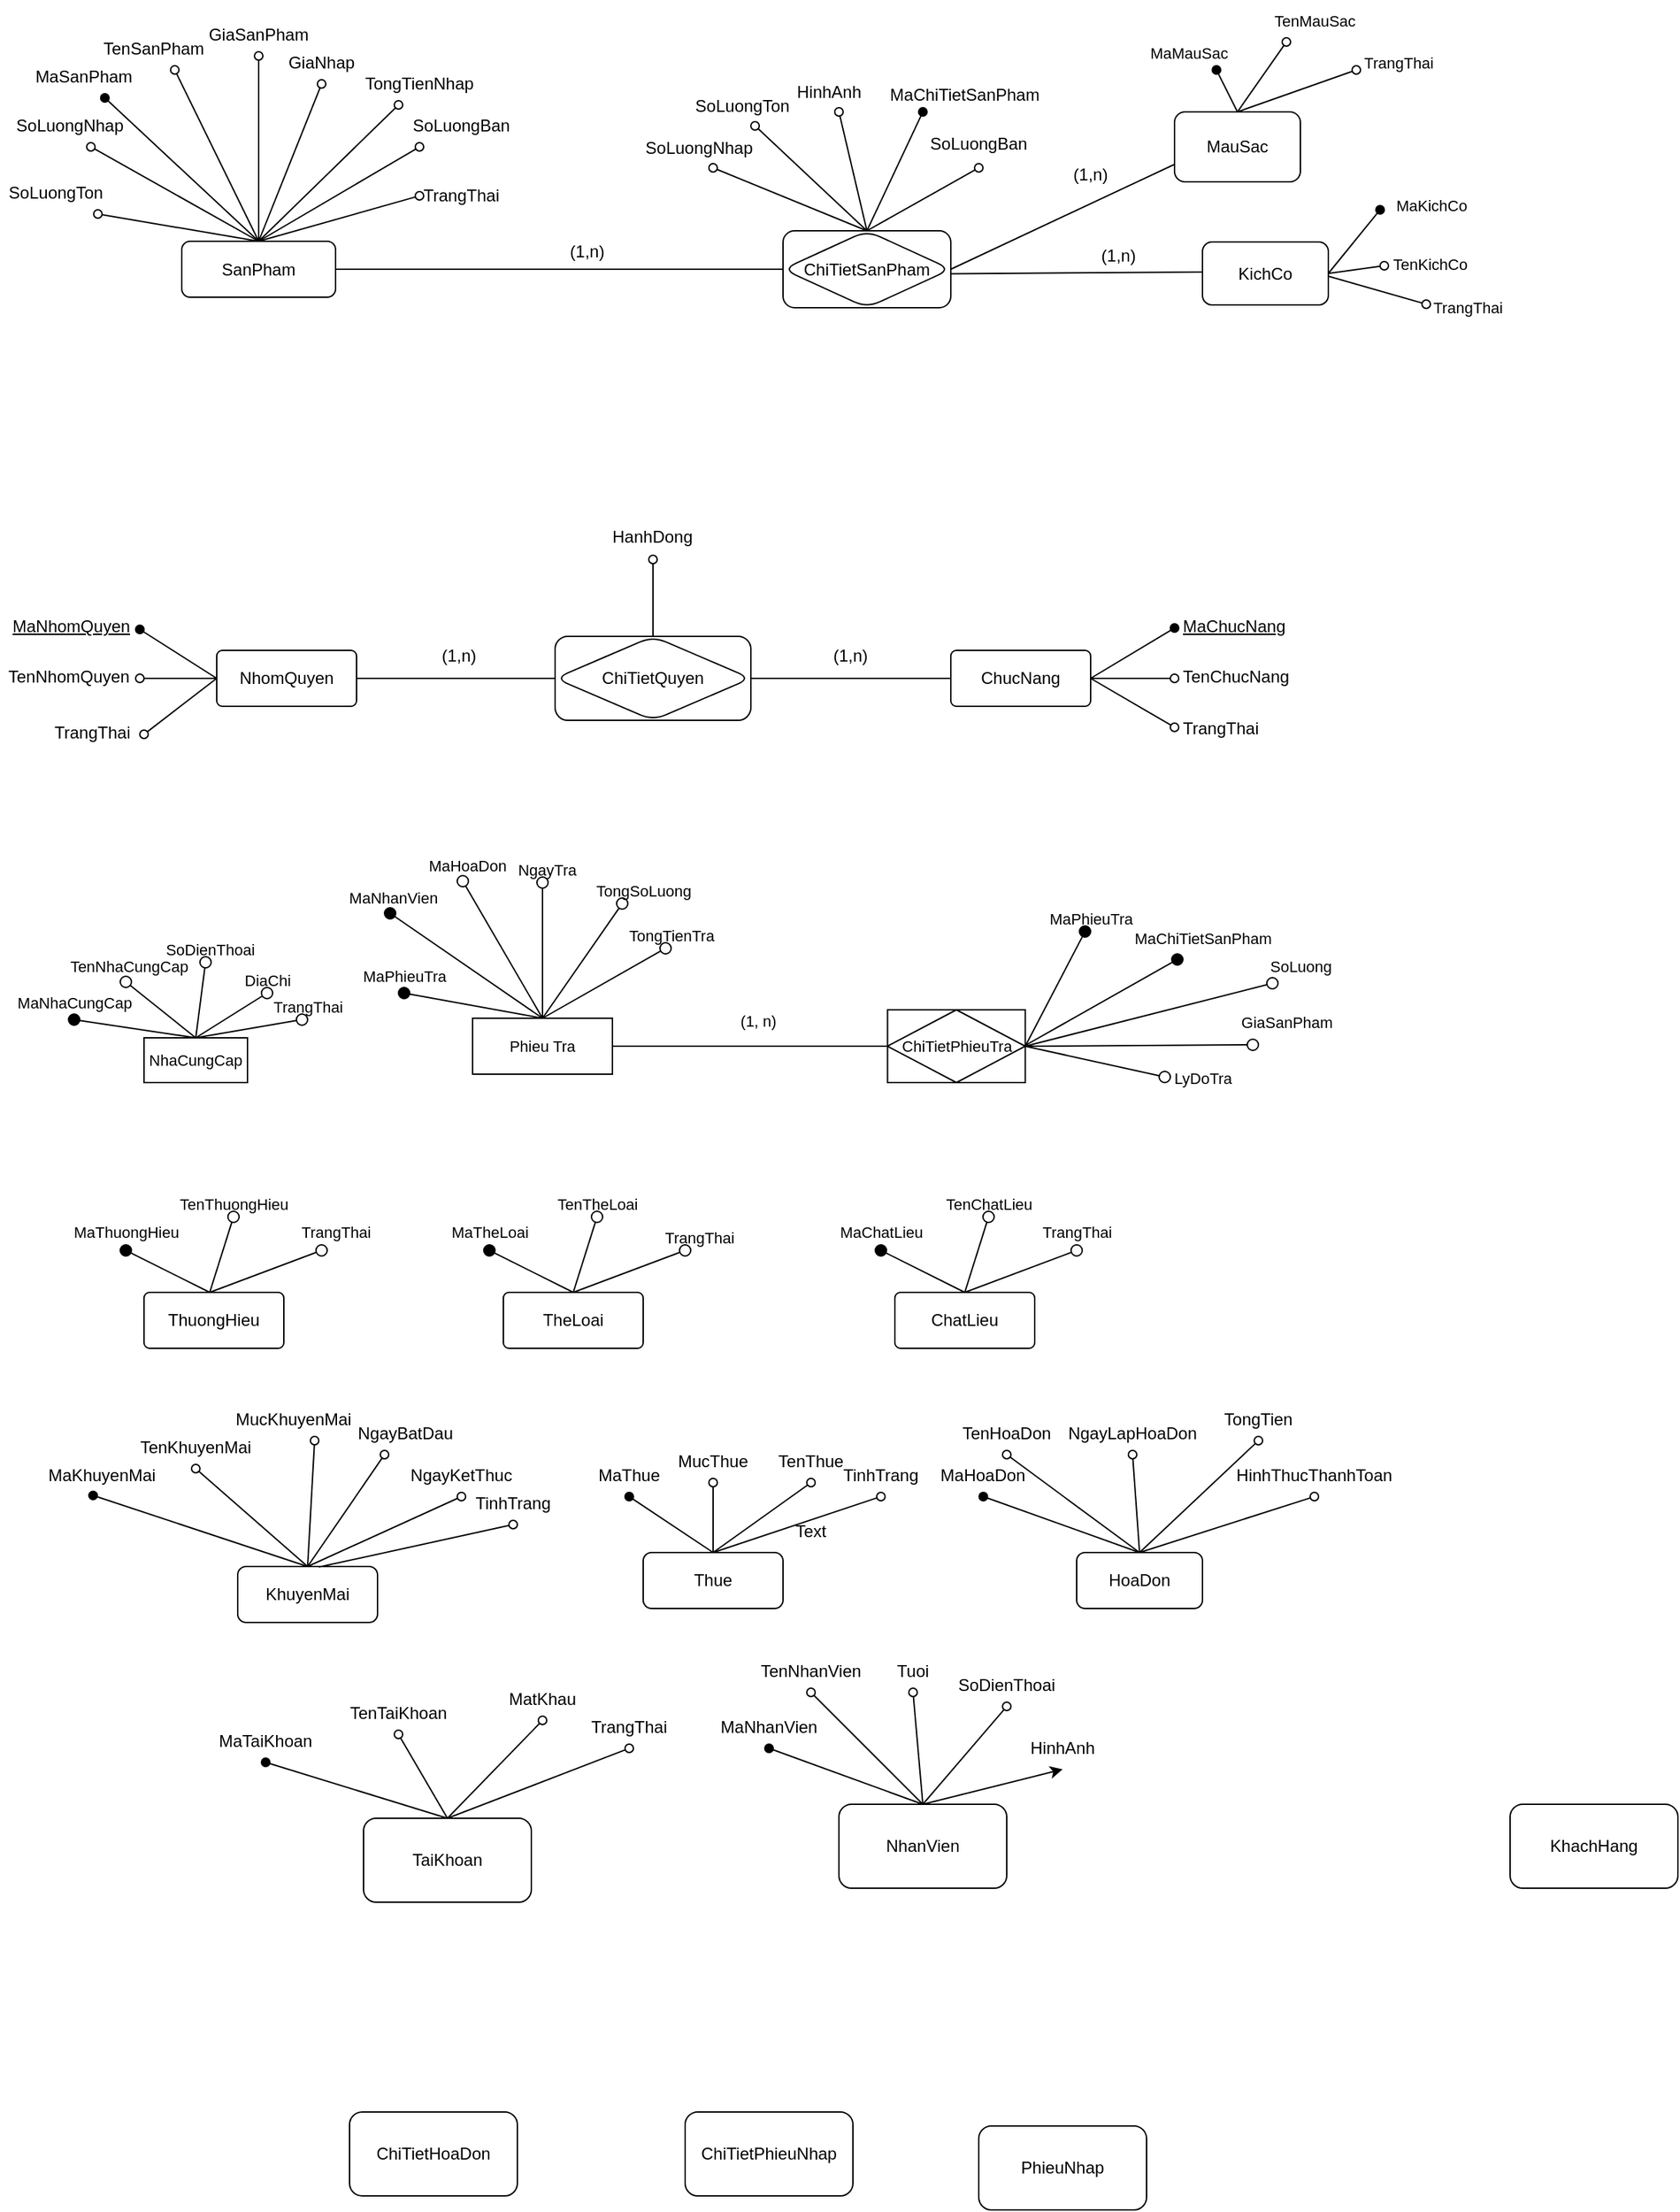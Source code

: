 <mxfile version="22.0.4" type="github">
  <diagram name="Trang-1" id="Xd1AOr_UmLfEILBJ7lOX">
    <mxGraphModel dx="2504" dy="932" grid="1" gridSize="10" guides="1" tooltips="1" connect="1" arrows="1" fold="1" page="1" pageScale="1" pageWidth="827" pageHeight="1169" math="0" shadow="0">
      <root>
        <mxCell id="0" />
        <mxCell id="1" parent="0" />
        <mxCell id="PM242X6e5oSsGlfuOUJ1-1" value="SanPham" style="rounded=1;whiteSpace=wrap;html=1;" parent="1" vertex="1">
          <mxGeometry x="-680" y="242.5" width="110" height="40" as="geometry" />
        </mxCell>
        <mxCell id="PM242X6e5oSsGlfuOUJ1-13" value="" style="endArrow=none;html=1;rounded=0;exitX=0.75;exitY=1;exitDx=0;exitDy=0;entryX=0.5;entryY=0;entryDx=0;entryDy=0;endFill=0;startArrow=oval;startFill=1;" parent="1" source="pC0Z1oo3ewKHqse8sjFG-4" target="PM242X6e5oSsGlfuOUJ1-1" edge="1">
          <mxGeometry width="50" height="50" relative="1" as="geometry">
            <mxPoint x="-685" y="135" as="sourcePoint" />
            <mxPoint x="-340" y="170" as="targetPoint" />
          </mxGeometry>
        </mxCell>
        <mxCell id="PM242X6e5oSsGlfuOUJ1-14" value="" style="endArrow=oval;html=1;rounded=0;exitX=0.5;exitY=0;exitDx=0;exitDy=0;entryX=0.75;entryY=1;entryDx=0;entryDy=0;endFill=0;startArrow=none;startFill=0;" parent="1" source="PM242X6e5oSsGlfuOUJ1-1" target="pC0Z1oo3ewKHqse8sjFG-5" edge="1">
          <mxGeometry width="50" height="50" relative="1" as="geometry">
            <mxPoint x="-390" y="220" as="sourcePoint" />
            <mxPoint x="-685" y="120" as="targetPoint" />
          </mxGeometry>
        </mxCell>
        <mxCell id="PM242X6e5oSsGlfuOUJ1-15" value="" style="endArrow=oval;html=1;rounded=0;exitX=0.5;exitY=0;exitDx=0;exitDy=0;endFill=0;entryX=0.5;entryY=1;entryDx=0;entryDy=0;" parent="1" source="PM242X6e5oSsGlfuOUJ1-1" target="pC0Z1oo3ewKHqse8sjFG-6" edge="1">
          <mxGeometry width="50" height="50" relative="1" as="geometry">
            <mxPoint x="-390" y="220" as="sourcePoint" />
            <mxPoint x="-630" y="120" as="targetPoint" />
          </mxGeometry>
        </mxCell>
        <mxCell id="PM242X6e5oSsGlfuOUJ1-16" value="" style="endArrow=none;html=1;rounded=0;exitX=0.75;exitY=1;exitDx=0;exitDy=0;entryX=0.5;entryY=0;entryDx=0;entryDy=0;endFill=0;startArrow=oval;startFill=0;" parent="1" source="pC0Z1oo3ewKHqse8sjFG-3" target="PM242X6e5oSsGlfuOUJ1-1" edge="1">
          <mxGeometry width="50" height="50" relative="1" as="geometry">
            <mxPoint x="-694" y="160" as="sourcePoint" />
            <mxPoint x="-340" y="170" as="targetPoint" />
          </mxGeometry>
        </mxCell>
        <mxCell id="PM242X6e5oSsGlfuOUJ1-17" value="" style="endArrow=oval;html=1;rounded=0;exitX=0.5;exitY=0;exitDx=0;exitDy=0;entryX=0.5;entryY=1;entryDx=0;entryDy=0;endFill=0;" parent="1" source="PM242X6e5oSsGlfuOUJ1-1" target="pC0Z1oo3ewKHqse8sjFG-7" edge="1">
          <mxGeometry width="50" height="50" relative="1" as="geometry">
            <mxPoint x="-390" y="220" as="sourcePoint" />
            <mxPoint x="-584.749" y="130.678" as="targetPoint" />
          </mxGeometry>
        </mxCell>
        <mxCell id="PM242X6e5oSsGlfuOUJ1-18" value="" style="endArrow=oval;html=1;rounded=0;exitX=0.5;exitY=0;exitDx=0;exitDy=0;entryX=0;entryY=1;entryDx=0;entryDy=0;endFill=0;" parent="1" source="PM242X6e5oSsGlfuOUJ1-1" target="pC0Z1oo3ewKHqse8sjFG-9" edge="1">
          <mxGeometry width="50" height="50" relative="1" as="geometry">
            <mxPoint x="-390" y="220" as="sourcePoint" />
            <mxPoint x="-510" y="160" as="targetPoint" />
          </mxGeometry>
        </mxCell>
        <mxCell id="PM242X6e5oSsGlfuOUJ1-20" value="" style="endArrow=oval;html=1;rounded=0;entryX=0.25;entryY=1;entryDx=0;entryDy=0;endFill=0;exitX=0.5;exitY=0;exitDx=0;exitDy=0;" parent="1" source="PM242X6e5oSsGlfuOUJ1-1" target="pC0Z1oo3ewKHqse8sjFG-8" edge="1">
          <mxGeometry width="50" height="50" relative="1" as="geometry">
            <mxPoint x="-610" y="220" as="sourcePoint" />
            <mxPoint x="-538.87" y="150.178" as="targetPoint" />
          </mxGeometry>
        </mxCell>
        <mxCell id="PM242X6e5oSsGlfuOUJ1-21" value="" style="endArrow=oval;html=1;rounded=0;exitX=0.5;exitY=0;exitDx=0;exitDy=0;entryX=1;entryY=1;entryDx=0;entryDy=0;endFill=0;startArrow=none;startFill=0;" parent="1" source="PM242X6e5oSsGlfuOUJ1-1" target="pC0Z1oo3ewKHqse8sjFG-2" edge="1">
          <mxGeometry width="50" height="50" relative="1" as="geometry">
            <mxPoint x="-360" y="220" as="sourcePoint" />
            <mxPoint x="-730" y="215" as="targetPoint" />
          </mxGeometry>
        </mxCell>
        <mxCell id="PM242X6e5oSsGlfuOUJ1-23" value="" style="endArrow=oval;html=1;rounded=0;exitX=0.5;exitY=0;exitDx=0;exitDy=0;entryX=0;entryY=0.5;entryDx=0;entryDy=0;endFill=0;" parent="1" source="PM242X6e5oSsGlfuOUJ1-1" target="pC0Z1oo3ewKHqse8sjFG-10" edge="1">
          <mxGeometry width="50" height="50" relative="1" as="geometry">
            <mxPoint x="-360" y="220" as="sourcePoint" />
            <mxPoint x="-510" y="205" as="targetPoint" />
          </mxGeometry>
        </mxCell>
        <mxCell id="eqwP9qiOAaN0ATWlcKP6-10" style="edgeStyle=none;shape=connector;rounded=0;orthogonalLoop=1;jettySize=auto;html=1;exitX=1;exitY=0.75;exitDx=0;exitDy=0;entryX=0;entryY=0.5;entryDx=0;entryDy=0;labelBackgroundColor=default;strokeColor=default;align=center;verticalAlign=middle;fontFamily=Helvetica;fontSize=11;fontColor=default;endArrow=none;endFill=0;" parent="1" edge="1">
          <mxGeometry relative="1" as="geometry">
            <mxPoint x="-130" y="265.75" as="sourcePoint" />
            <mxPoint x="50" y="264.5" as="targetPoint" />
          </mxGeometry>
        </mxCell>
        <mxCell id="PM242X6e5oSsGlfuOUJ1-24" value="" style="rounded=1;whiteSpace=wrap;html=1;" parent="1" vertex="1">
          <mxGeometry x="-250" y="235" width="120" height="55" as="geometry" />
        </mxCell>
        <mxCell id="PM242X6e5oSsGlfuOUJ1-26" value="" style="endArrow=oval;html=1;rounded=0;exitX=0.5;exitY=0;exitDx=0;exitDy=0;endFill=0;" parent="1" source="PM242X6e5oSsGlfuOUJ1-24" edge="1">
          <mxGeometry width="50" height="50" relative="1" as="geometry">
            <mxPoint x="-510" y="322.5" as="sourcePoint" />
            <mxPoint x="-210" y="150" as="targetPoint" />
          </mxGeometry>
        </mxCell>
        <mxCell id="PM242X6e5oSsGlfuOUJ1-28" value="" style="endArrow=oval;html=1;rounded=0;exitX=0.5;exitY=0;exitDx=0;exitDy=0;endFill=0;" parent="1" source="PM242X6e5oSsGlfuOUJ1-24" edge="1">
          <mxGeometry width="50" height="50" relative="1" as="geometry">
            <mxPoint x="-360" y="202.5" as="sourcePoint" />
            <mxPoint x="-270" y="160" as="targetPoint" />
          </mxGeometry>
        </mxCell>
        <mxCell id="PM242X6e5oSsGlfuOUJ1-30" value="" style="endArrow=oval;html=1;rounded=0;exitX=0.5;exitY=0;exitDx=0;exitDy=0;endFill=0;" parent="1" source="PM242X6e5oSsGlfuOUJ1-24" edge="1">
          <mxGeometry width="50" height="50" relative="1" as="geometry">
            <mxPoint x="-470" y="162.5" as="sourcePoint" />
            <mxPoint x="-110" y="190" as="targetPoint" />
          </mxGeometry>
        </mxCell>
        <mxCell id="PM242X6e5oSsGlfuOUJ1-32" value="" style="endArrow=oval;html=1;rounded=0;exitX=0.5;exitY=0;exitDx=0;exitDy=0;endFill=0;" parent="1" source="PM242X6e5oSsGlfuOUJ1-24" edge="1">
          <mxGeometry width="50" height="50" relative="1" as="geometry">
            <mxPoint x="-470" y="162.5" as="sourcePoint" />
            <mxPoint x="-300" y="190" as="targetPoint" />
          </mxGeometry>
        </mxCell>
        <mxCell id="eqwP9qiOAaN0ATWlcKP6-11" style="edgeStyle=none;shape=connector;rounded=0;orthogonalLoop=1;jettySize=auto;html=1;exitX=1;exitY=0.5;exitDx=0;exitDy=0;entryX=0;entryY=0.75;entryDx=0;entryDy=0;labelBackgroundColor=default;strokeColor=default;align=center;verticalAlign=middle;fontFamily=Helvetica;fontSize=11;fontColor=default;endArrow=none;endFill=0;" parent="1" source="PM242X6e5oSsGlfuOUJ1-34" target="eqwP9qiOAaN0ATWlcKP6-1" edge="1">
          <mxGeometry relative="1" as="geometry" />
        </mxCell>
        <mxCell id="PM242X6e5oSsGlfuOUJ1-34" value="ChiTietSanPham" style="rhombus;whiteSpace=wrap;html=1;rounded=1;" parent="1" vertex="1">
          <mxGeometry x="-250" y="235" width="120" height="55" as="geometry" />
        </mxCell>
        <mxCell id="eqwP9qiOAaN0ATWlcKP6-12" style="edgeStyle=none;shape=connector;rounded=0;orthogonalLoop=1;jettySize=auto;html=1;labelBackgroundColor=default;strokeColor=default;align=center;verticalAlign=middle;fontFamily=Helvetica;fontSize=11;fontColor=default;endArrow=none;endFill=0;startArrow=oval;startFill=1;entryX=0.5;entryY=0;entryDx=0;entryDy=0;" parent="1" target="eqwP9qiOAaN0ATWlcKP6-1" edge="1">
          <mxGeometry relative="1" as="geometry">
            <mxPoint x="60" y="120" as="sourcePoint" />
          </mxGeometry>
        </mxCell>
        <mxCell id="eqwP9qiOAaN0ATWlcKP6-13" style="edgeStyle=none;shape=connector;rounded=0;orthogonalLoop=1;jettySize=auto;html=1;labelBackgroundColor=default;strokeColor=default;align=center;verticalAlign=middle;fontFamily=Helvetica;fontSize=11;fontColor=default;endArrow=none;endFill=0;startArrow=oval;startFill=0;entryX=0.5;entryY=0;entryDx=0;entryDy=0;" parent="1" target="eqwP9qiOAaN0ATWlcKP6-1" edge="1">
          <mxGeometry relative="1" as="geometry">
            <mxPoint x="110" y="100" as="sourcePoint" />
            <Array as="points" />
          </mxGeometry>
        </mxCell>
        <mxCell id="eqwP9qiOAaN0ATWlcKP6-14" style="edgeStyle=none;shape=connector;rounded=0;orthogonalLoop=1;jettySize=auto;html=1;labelBackgroundColor=default;strokeColor=default;align=center;verticalAlign=middle;fontFamily=Helvetica;fontSize=11;fontColor=default;endArrow=none;endFill=0;startArrow=oval;startFill=0;entryX=0.5;entryY=0;entryDx=0;entryDy=0;" parent="1" edge="1" target="eqwP9qiOAaN0ATWlcKP6-1">
          <mxGeometry relative="1" as="geometry">
            <mxPoint x="110" y="150" as="targetPoint" />
            <mxPoint x="160" y="120" as="sourcePoint" />
          </mxGeometry>
        </mxCell>
        <mxCell id="eqwP9qiOAaN0ATWlcKP6-1" value="MauSac" style="rounded=1;whiteSpace=wrap;html=1;" parent="1" vertex="1">
          <mxGeometry x="30" y="150" width="90" height="50" as="geometry" />
        </mxCell>
        <mxCell id="eqwP9qiOAaN0ATWlcKP6-15" style="edgeStyle=none;shape=connector;rounded=0;orthogonalLoop=1;jettySize=auto;html=1;labelBackgroundColor=default;strokeColor=default;align=center;verticalAlign=middle;fontFamily=Helvetica;fontSize=11;fontColor=default;endArrow=none;endFill=0;startArrow=oval;startFill=1;entryX=1;entryY=0.5;entryDx=0;entryDy=0;" parent="1" target="eqwP9qiOAaN0ATWlcKP6-2" edge="1">
          <mxGeometry relative="1" as="geometry">
            <mxPoint x="177" y="220" as="sourcePoint" />
            <mxPoint x="137" y="245" as="targetPoint" />
          </mxGeometry>
        </mxCell>
        <mxCell id="eqwP9qiOAaN0ATWlcKP6-16" style="edgeStyle=none;shape=connector;rounded=0;orthogonalLoop=1;jettySize=auto;html=1;labelBackgroundColor=default;strokeColor=default;align=center;verticalAlign=middle;fontFamily=Helvetica;fontSize=11;fontColor=default;endArrow=none;endFill=0;startArrow=oval;startFill=0;entryX=1;entryY=0.5;entryDx=0;entryDy=0;" parent="1" target="eqwP9qiOAaN0ATWlcKP6-2" edge="1">
          <mxGeometry relative="1" as="geometry">
            <mxPoint x="180" y="260" as="sourcePoint" />
          </mxGeometry>
        </mxCell>
        <mxCell id="eqwP9qiOAaN0ATWlcKP6-17" style="edgeStyle=none;shape=connector;rounded=0;orthogonalLoop=1;jettySize=auto;html=1;labelBackgroundColor=default;strokeColor=default;align=center;verticalAlign=middle;fontFamily=Helvetica;fontSize=11;fontColor=default;endArrow=none;endFill=0;startArrow=oval;startFill=0;entryX=1;entryY=0.5;entryDx=0;entryDy=0;" parent="1" target="eqwP9qiOAaN0ATWlcKP6-2" edge="1">
          <mxGeometry relative="1" as="geometry">
            <mxPoint x="210" y="287.5" as="sourcePoint" />
            <Array as="points">
              <mxPoint x="140" y="267.5" />
            </Array>
            <mxPoint x="150" y="267.5" as="targetPoint" />
          </mxGeometry>
        </mxCell>
        <mxCell id="eqwP9qiOAaN0ATWlcKP6-2" value="KichCo" style="rounded=1;whiteSpace=wrap;html=1;" parent="1" vertex="1">
          <mxGeometry x="50" y="243" width="90" height="45" as="geometry" />
        </mxCell>
        <mxCell id="eqwP9qiOAaN0ATWlcKP6-18" value="MaKichCo" style="text;html=1;strokeColor=none;fillColor=none;align=center;verticalAlign=middle;whiteSpace=wrap;rounded=0;fontSize=11;fontFamily=Helvetica;fontColor=default;" parent="1" vertex="1">
          <mxGeometry x="184" y="202" width="60" height="30" as="geometry" />
        </mxCell>
        <mxCell id="eqwP9qiOAaN0ATWlcKP6-19" value="TrangThai" style="text;html=1;strokeColor=none;fillColor=none;align=center;verticalAlign=middle;whiteSpace=wrap;rounded=0;fontSize=11;fontFamily=Helvetica;fontColor=default;" parent="1" vertex="1">
          <mxGeometry x="210" y="275" width="60" height="30" as="geometry" />
        </mxCell>
        <mxCell id="eqwP9qiOAaN0ATWlcKP6-20" value="TenKichCo" style="text;html=1;strokeColor=none;fillColor=none;align=center;verticalAlign=middle;whiteSpace=wrap;rounded=0;fontSize=11;fontFamily=Helvetica;fontColor=default;" parent="1" vertex="1">
          <mxGeometry x="183" y="243.5" width="60" height="30" as="geometry" />
        </mxCell>
        <mxCell id="eqwP9qiOAaN0ATWlcKP6-22" value="MaMauSac" style="text;html=1;align=center;verticalAlign=middle;resizable=0;points=[];autosize=1;strokeColor=none;fillColor=none;fontSize=11;fontFamily=Helvetica;fontColor=default;" parent="1" vertex="1">
          <mxGeometry y="92.5" width="80" height="30" as="geometry" />
        </mxCell>
        <mxCell id="eqwP9qiOAaN0ATWlcKP6-23" value="TenMauSac" style="text;html=1;align=center;verticalAlign=middle;resizable=0;points=[];autosize=1;strokeColor=none;fillColor=none;fontSize=11;fontFamily=Helvetica;fontColor=default;" parent="1" vertex="1">
          <mxGeometry x="90" y="70" width="80" height="30" as="geometry" />
        </mxCell>
        <mxCell id="eqwP9qiOAaN0ATWlcKP6-24" value="TrangThai" style="text;html=1;align=center;verticalAlign=middle;resizable=0;points=[];autosize=1;strokeColor=none;fillColor=none;fontSize=11;fontFamily=Helvetica;fontColor=default;" parent="1" vertex="1">
          <mxGeometry x="155" y="100" width="70" height="30" as="geometry" />
        </mxCell>
        <mxCell id="pC0Z1oo3ewKHqse8sjFG-1" value="" style="endArrow=none;html=1;rounded=0;entryX=0;entryY=0.5;entryDx=0;entryDy=0;exitX=1;exitY=0.5;exitDx=0;exitDy=0;" parent="1" source="PM242X6e5oSsGlfuOUJ1-1" target="PM242X6e5oSsGlfuOUJ1-34" edge="1">
          <mxGeometry width="50" height="50" relative="1" as="geometry">
            <mxPoint x="-570" y="259" as="sourcePoint" />
            <mxPoint x="-240" y="259.25" as="targetPoint" />
          </mxGeometry>
        </mxCell>
        <mxCell id="pC0Z1oo3ewKHqse8sjFG-2" value="SoLuongTon" style="text;html=1;strokeColor=none;fillColor=none;align=center;verticalAlign=middle;whiteSpace=wrap;rounded=0;" parent="1" vertex="1">
          <mxGeometry x="-800" y="193" width="60" height="30" as="geometry" />
        </mxCell>
        <mxCell id="pC0Z1oo3ewKHqse8sjFG-3" value="SoLuongNhap" style="text;html=1;strokeColor=none;fillColor=none;align=center;verticalAlign=middle;whiteSpace=wrap;rounded=0;" parent="1" vertex="1">
          <mxGeometry x="-790" y="145" width="60" height="30" as="geometry" />
        </mxCell>
        <mxCell id="pC0Z1oo3ewKHqse8sjFG-4" value="&lt;span style=&quot;border-color: var(--border-color);&quot;&gt;MaSanPham&lt;/span&gt;" style="text;html=1;strokeColor=none;fillColor=none;align=center;verticalAlign=middle;whiteSpace=wrap;rounded=0;" parent="1" vertex="1">
          <mxGeometry x="-780" y="110" width="60" height="30" as="geometry" />
        </mxCell>
        <mxCell id="pC0Z1oo3ewKHqse8sjFG-5" value="TenSanPham" style="text;html=1;strokeColor=none;fillColor=none;align=center;verticalAlign=middle;whiteSpace=wrap;rounded=0;" parent="1" vertex="1">
          <mxGeometry x="-730" y="90" width="60" height="30" as="geometry" />
        </mxCell>
        <mxCell id="pC0Z1oo3ewKHqse8sjFG-6" value="GiaSanPham" style="text;html=1;strokeColor=none;fillColor=none;align=center;verticalAlign=middle;whiteSpace=wrap;rounded=0;" parent="1" vertex="1">
          <mxGeometry x="-655" y="80" width="60" height="30" as="geometry" />
        </mxCell>
        <mxCell id="pC0Z1oo3ewKHqse8sjFG-7" value="GiaNhap" style="text;html=1;strokeColor=none;fillColor=none;align=center;verticalAlign=middle;whiteSpace=wrap;rounded=0;" parent="1" vertex="1">
          <mxGeometry x="-610" y="100" width="60" height="30" as="geometry" />
        </mxCell>
        <mxCell id="pC0Z1oo3ewKHqse8sjFG-8" value="TongTienNhap" style="text;html=1;strokeColor=none;fillColor=none;align=center;verticalAlign=middle;whiteSpace=wrap;rounded=0;" parent="1" vertex="1">
          <mxGeometry x="-540" y="115" width="60" height="30" as="geometry" />
        </mxCell>
        <mxCell id="pC0Z1oo3ewKHqse8sjFG-9" value="SoLuongBan" style="text;html=1;strokeColor=none;fillColor=none;align=center;verticalAlign=middle;whiteSpace=wrap;rounded=0;" parent="1" vertex="1">
          <mxGeometry x="-510" y="145" width="60" height="30" as="geometry" />
        </mxCell>
        <mxCell id="pC0Z1oo3ewKHqse8sjFG-10" value="TrangThai" style="text;html=1;strokeColor=none;fillColor=none;align=center;verticalAlign=middle;whiteSpace=wrap;rounded=0;" parent="1" vertex="1">
          <mxGeometry x="-510" y="195" width="60" height="30" as="geometry" />
        </mxCell>
        <mxCell id="pC0Z1oo3ewKHqse8sjFG-11" value="SoLuongNhap" style="text;html=1;strokeColor=none;fillColor=none;align=center;verticalAlign=middle;whiteSpace=wrap;rounded=0;" parent="1" vertex="1">
          <mxGeometry x="-340" y="160.5" width="60" height="30" as="geometry" />
        </mxCell>
        <mxCell id="pC0Z1oo3ewKHqse8sjFG-12" value="SoLuongTon" style="text;html=1;strokeColor=none;fillColor=none;align=center;verticalAlign=middle;whiteSpace=wrap;rounded=0;" parent="1" vertex="1">
          <mxGeometry x="-309" y="130.5" width="60" height="30" as="geometry" />
        </mxCell>
        <mxCell id="pC0Z1oo3ewKHqse8sjFG-13" value="HinhAnh" style="text;html=1;strokeColor=none;fillColor=none;align=center;verticalAlign=middle;whiteSpace=wrap;rounded=0;" parent="1" vertex="1">
          <mxGeometry x="-247" y="120.5" width="60" height="30" as="geometry" />
        </mxCell>
        <mxCell id="pC0Z1oo3ewKHqse8sjFG-14" value="SoLuongBan" style="text;html=1;strokeColor=none;fillColor=none;align=center;verticalAlign=middle;whiteSpace=wrap;rounded=0;" parent="1" vertex="1">
          <mxGeometry x="-140" y="157.5" width="60" height="30" as="geometry" />
        </mxCell>
        <mxCell id="pC0Z1oo3ewKHqse8sjFG-15" value="" style="endArrow=oval;html=1;rounded=0;exitX=0.5;exitY=0;exitDx=0;exitDy=0;endFill=1;" parent="1" source="PM242X6e5oSsGlfuOUJ1-24" edge="1">
          <mxGeometry width="50" height="50" relative="1" as="geometry">
            <mxPoint x="-260" y="237.5" as="sourcePoint" />
            <mxPoint x="-150" y="150" as="targetPoint" />
          </mxGeometry>
        </mxCell>
        <mxCell id="pC0Z1oo3ewKHqse8sjFG-16" value="MaChiTietSanPham" style="text;html=1;strokeColor=none;fillColor=none;align=center;verticalAlign=middle;whiteSpace=wrap;rounded=0;" parent="1" vertex="1">
          <mxGeometry x="-150" y="122.5" width="60" height="30" as="geometry" />
        </mxCell>
        <mxCell id="BVNFGv_CgjYWGj6abwIu-1" value="(1,n)" style="text;html=1;strokeColor=none;fillColor=none;align=center;verticalAlign=middle;whiteSpace=wrap;rounded=0;" parent="1" vertex="1">
          <mxGeometry x="-420" y="235" width="60" height="30" as="geometry" />
        </mxCell>
        <mxCell id="BVNFGv_CgjYWGj6abwIu-2" value="(1,n)" style="text;html=1;strokeColor=none;fillColor=none;align=center;verticalAlign=middle;whiteSpace=wrap;rounded=0;" parent="1" vertex="1">
          <mxGeometry x="-60" y="180" width="60" height="30" as="geometry" />
        </mxCell>
        <mxCell id="BVNFGv_CgjYWGj6abwIu-3" value="(1,n)" style="text;html=1;strokeColor=none;fillColor=none;align=center;verticalAlign=middle;whiteSpace=wrap;rounded=0;" parent="1" vertex="1">
          <mxGeometry x="-40" y="237.5" width="60" height="30" as="geometry" />
        </mxCell>
        <mxCell id="kI8C-P2lpo28JL7ZCdTE-3" value="NhomQuyen" style="rounded=1;arcSize=10;whiteSpace=wrap;html=1;align=center;" parent="1" vertex="1">
          <mxGeometry x="-655" y="535" width="100" height="40" as="geometry" />
        </mxCell>
        <mxCell id="kI8C-P2lpo28JL7ZCdTE-4" value="ChucNang" style="rounded=1;arcSize=10;whiteSpace=wrap;html=1;align=center;" parent="1" vertex="1">
          <mxGeometry x="-130" y="535" width="100" height="40" as="geometry" />
        </mxCell>
        <mxCell id="kI8C-P2lpo28JL7ZCdTE-5" value="ChiTietQuyen" style="shape=associativeEntity;whiteSpace=wrap;html=1;align=center;rounded=1;" parent="1" vertex="1">
          <mxGeometry x="-413" y="525" width="140" height="60" as="geometry" />
        </mxCell>
        <mxCell id="kI8C-P2lpo28JL7ZCdTE-6" value="MaNhomQuyen" style="text;strokeColor=none;fillColor=none;spacingLeft=4;spacingRight=4;overflow=hidden;rotatable=0;points=[[0,0.5],[1,0.5]];portConstraint=eastwest;fontSize=12;whiteSpace=wrap;html=1;fontStyle=4" parent="1" vertex="1">
          <mxGeometry x="-807" y="504" width="100" height="30" as="geometry" />
        </mxCell>
        <mxCell id="kI8C-P2lpo28JL7ZCdTE-7" value="TenNhomQuyen" style="text;strokeColor=none;fillColor=none;spacingLeft=4;spacingRight=4;overflow=hidden;rotatable=0;points=[[0,0.5],[1,0.5]];portConstraint=eastwest;fontSize=12;whiteSpace=wrap;html=1;" parent="1" vertex="1">
          <mxGeometry x="-810" y="540" width="100" height="30" as="geometry" />
        </mxCell>
        <mxCell id="kI8C-P2lpo28JL7ZCdTE-8" value="TrangThai" style="text;strokeColor=none;fillColor=none;spacingLeft=4;spacingRight=4;overflow=hidden;rotatable=0;points=[[0,0.5],[1,0.5]];portConstraint=eastwest;fontSize=12;whiteSpace=wrap;html=1;" parent="1" vertex="1">
          <mxGeometry x="-777" y="580" width="70" height="30" as="geometry" />
        </mxCell>
        <mxCell id="kI8C-P2lpo28JL7ZCdTE-9" value="TrangThai" style="text;strokeColor=none;fillColor=none;spacingLeft=4;spacingRight=4;overflow=hidden;rotatable=0;points=[[0,0.5],[1,0.5]];portConstraint=eastwest;fontSize=12;whiteSpace=wrap;html=1;" parent="1" vertex="1">
          <mxGeometry x="30" y="577" width="70" height="30" as="geometry" />
        </mxCell>
        <mxCell id="kI8C-P2lpo28JL7ZCdTE-10" value="MaChucNang" style="text;strokeColor=none;fillColor=none;spacingLeft=4;spacingRight=4;overflow=hidden;rotatable=0;points=[[0,0.5],[1,0.5]];portConstraint=eastwest;fontSize=12;whiteSpace=wrap;html=1;fontStyle=4" parent="1" vertex="1">
          <mxGeometry x="30" y="504" width="90" height="30" as="geometry" />
        </mxCell>
        <mxCell id="kI8C-P2lpo28JL7ZCdTE-11" value="TenChucNang" style="text;strokeColor=none;fillColor=none;spacingLeft=4;spacingRight=4;overflow=hidden;rotatable=0;points=[[0,0.5],[1,0.5]];portConstraint=eastwest;fontSize=12;whiteSpace=wrap;html=1;" parent="1" vertex="1">
          <mxGeometry x="30" y="540" width="90" height="30" as="geometry" />
        </mxCell>
        <mxCell id="kI8C-P2lpo28JL7ZCdTE-12" value="HanhDong" style="text;strokeColor=none;fillColor=none;spacingLeft=4;spacingRight=4;overflow=hidden;rotatable=0;points=[[0,0.5],[1,0.5]];portConstraint=eastwest;fontSize=12;whiteSpace=wrap;html=1;" parent="1" vertex="1">
          <mxGeometry x="-378" y="440" width="70" height="30" as="geometry" />
        </mxCell>
        <mxCell id="kI8C-P2lpo28JL7ZCdTE-14" value="" style="endArrow=none;html=1;rounded=0;entryX=0.5;entryY=0;entryDx=0;entryDy=0;startArrow=oval;startFill=0;" parent="1" target="kI8C-P2lpo28JL7ZCdTE-5" edge="1" source="kI8C-P2lpo28JL7ZCdTE-12">
          <mxGeometry relative="1" as="geometry">
            <mxPoint x="-343" y="470" as="sourcePoint" />
            <mxPoint x="-260" y="420" as="targetPoint" />
          </mxGeometry>
        </mxCell>
        <mxCell id="kI8C-P2lpo28JL7ZCdTE-15" value="" style="endArrow=none;html=1;rounded=0;entryX=0;entryY=0.5;entryDx=0;entryDy=0;startArrow=oval;startFill=1;" parent="1" target="kI8C-P2lpo28JL7ZCdTE-3" edge="1">
          <mxGeometry relative="1" as="geometry">
            <mxPoint x="-710" y="520" as="sourcePoint" />
            <mxPoint x="-430" y="490" as="targetPoint" />
          </mxGeometry>
        </mxCell>
        <mxCell id="kI8C-P2lpo28JL7ZCdTE-16" value="" style="endArrow=none;html=1;rounded=0;entryX=0;entryY=0.5;entryDx=0;entryDy=0;exitX=1;exitY=0.5;exitDx=0;exitDy=0;startArrow=oval;startFill=0;" parent="1" source="kI8C-P2lpo28JL7ZCdTE-7" target="kI8C-P2lpo28JL7ZCdTE-3" edge="1">
          <mxGeometry relative="1" as="geometry">
            <mxPoint x="-590" y="490" as="sourcePoint" />
            <mxPoint x="-430" y="490" as="targetPoint" />
          </mxGeometry>
        </mxCell>
        <mxCell id="kI8C-P2lpo28JL7ZCdTE-17" value="" style="endArrow=none;html=1;rounded=0;entryX=0;entryY=0.5;entryDx=0;entryDy=0;startArrow=oval;startFill=0;exitX=1;exitY=0.5;exitDx=0;exitDy=0;" parent="1" source="kI8C-P2lpo28JL7ZCdTE-8" target="kI8C-P2lpo28JL7ZCdTE-3" edge="1">
          <mxGeometry relative="1" as="geometry">
            <mxPoint x="-711" y="582" as="sourcePoint" />
            <mxPoint x="-430" y="490" as="targetPoint" />
          </mxGeometry>
        </mxCell>
        <mxCell id="kI8C-P2lpo28JL7ZCdTE-19" value="" style="endArrow=none;html=1;rounded=0;entryX=1;entryY=0.5;entryDx=0;entryDy=0;exitX=0;exitY=0.5;exitDx=0;exitDy=0;startArrow=oval;startFill=0;" parent="1" source="kI8C-P2lpo28JL7ZCdTE-11" target="kI8C-P2lpo28JL7ZCdTE-4" edge="1">
          <mxGeometry relative="1" as="geometry">
            <mxPoint x="-590" y="490" as="sourcePoint" />
            <mxPoint x="-430" y="490" as="targetPoint" />
          </mxGeometry>
        </mxCell>
        <mxCell id="kI8C-P2lpo28JL7ZCdTE-20" value="" style="endArrow=none;html=1;rounded=0;entryX=1;entryY=0.5;entryDx=0;entryDy=0;exitX=0;exitY=0.5;exitDx=0;exitDy=0;startArrow=oval;startFill=1;" parent="1" source="kI8C-P2lpo28JL7ZCdTE-10" target="kI8C-P2lpo28JL7ZCdTE-4" edge="1">
          <mxGeometry relative="1" as="geometry">
            <mxPoint x="-590" y="490" as="sourcePoint" />
            <mxPoint x="-430" y="490" as="targetPoint" />
          </mxGeometry>
        </mxCell>
        <mxCell id="kI8C-P2lpo28JL7ZCdTE-21" value="" style="endArrow=none;html=1;rounded=0;entryX=1;entryY=0.5;entryDx=0;entryDy=0;startArrow=oval;startFill=0;" parent="1" target="kI8C-P2lpo28JL7ZCdTE-4" edge="1">
          <mxGeometry relative="1" as="geometry">
            <mxPoint x="30" y="590" as="sourcePoint" />
            <mxPoint x="-430" y="490" as="targetPoint" />
          </mxGeometry>
        </mxCell>
        <mxCell id="kI8C-P2lpo28JL7ZCdTE-22" value="" style="endArrow=none;html=1;rounded=0;exitX=1;exitY=0.5;exitDx=0;exitDy=0;entryX=0;entryY=0.5;entryDx=0;entryDy=0;" parent="1" source="kI8C-P2lpo28JL7ZCdTE-3" target="kI8C-P2lpo28JL7ZCdTE-5" edge="1">
          <mxGeometry relative="1" as="geometry">
            <mxPoint x="-590" y="490" as="sourcePoint" />
            <mxPoint x="-430" y="490" as="targetPoint" />
          </mxGeometry>
        </mxCell>
        <mxCell id="kI8C-P2lpo28JL7ZCdTE-23" value="" style="endArrow=none;html=1;rounded=0;exitX=1;exitY=0.5;exitDx=0;exitDy=0;entryX=0;entryY=0.5;entryDx=0;entryDy=0;" parent="1" source="kI8C-P2lpo28JL7ZCdTE-5" target="kI8C-P2lpo28JL7ZCdTE-4" edge="1">
          <mxGeometry relative="1" as="geometry">
            <mxPoint x="-590" y="490" as="sourcePoint" />
            <mxPoint x="-430" y="490" as="targetPoint" />
          </mxGeometry>
        </mxCell>
        <mxCell id="kI8C-P2lpo28JL7ZCdTE-24" value="(1,n)" style="text;strokeColor=none;fillColor=none;spacingLeft=4;spacingRight=4;overflow=hidden;rotatable=0;points=[[0,0.5],[1,0.5]];portConstraint=eastwest;fontSize=12;whiteSpace=wrap;html=1;" parent="1" vertex="1">
          <mxGeometry x="-500" y="525" width="40" height="30" as="geometry" />
        </mxCell>
        <mxCell id="kI8C-P2lpo28JL7ZCdTE-26" value="(1,n)" style="text;strokeColor=none;fillColor=none;spacingLeft=4;spacingRight=4;overflow=hidden;rotatable=0;points=[[0,0.5],[1,0.5]];portConstraint=eastwest;fontSize=12;whiteSpace=wrap;html=1;" parent="1" vertex="1">
          <mxGeometry x="-220" y="525" width="40" height="30" as="geometry" />
        </mxCell>
        <mxCell id="gwcHlAAq_XRkoSkCd16b-1" value="NhaCungCap" style="whiteSpace=wrap;html=1;align=center;fontSize=11;" parent="1" vertex="1">
          <mxGeometry x="-707" y="812" width="74" height="32" as="geometry" />
        </mxCell>
        <mxCell id="gwcHlAAq_XRkoSkCd16b-2" value="Phieu Tra" style="whiteSpace=wrap;html=1;align=center;fontSize=11;" parent="1" vertex="1">
          <mxGeometry x="-472" y="798" width="100" height="40" as="geometry" />
        </mxCell>
        <mxCell id="gwcHlAAq_XRkoSkCd16b-3" value="ChiTietPhieuTra" style="shape=associativeEntity;whiteSpace=wrap;html=1;align=center;fontSize=11;" parent="1" vertex="1">
          <mxGeometry x="-175.25" y="792" width="98.5" height="52" as="geometry" />
        </mxCell>
        <mxCell id="gwcHlAAq_XRkoSkCd16b-4" style="edgeStyle=none;curved=1;rounded=0;orthogonalLoop=1;jettySize=auto;html=1;exitX=0.5;exitY=0;exitDx=0;exitDy=0;fontSize=11;startSize=8;endSize=8;" parent="1" edge="1">
          <mxGeometry relative="1" as="geometry">
            <mxPoint x="-527" y="756" as="sourcePoint" />
            <mxPoint x="-527" y="756" as="targetPoint" />
          </mxGeometry>
        </mxCell>
        <mxCell id="gwcHlAAq_XRkoSkCd16b-7" value="" style="endArrow=none;html=1;rounded=0;fontSize=11;startSize=8;endSize=8;curved=1;entryX=1;entryY=0.5;entryDx=0;entryDy=0;exitX=0;exitY=0.5;exitDx=0;exitDy=0;" parent="1" source="gwcHlAAq_XRkoSkCd16b-3" target="gwcHlAAq_XRkoSkCd16b-2" edge="1">
          <mxGeometry width="50" height="50" relative="1" as="geometry">
            <mxPoint x="-322" y="817" as="sourcePoint" />
            <mxPoint x="-437" y="829" as="targetPoint" />
          </mxGeometry>
        </mxCell>
        <mxCell id="gwcHlAAq_XRkoSkCd16b-8" value="(1, n)" style="text;html=1;align=center;verticalAlign=middle;resizable=0;points=[];autosize=1;strokeColor=none;fillColor=none;fontSize=11;" parent="1" vertex="1">
          <mxGeometry x="-290" y="787" width="44" height="25" as="geometry" />
        </mxCell>
        <mxCell id="gwcHlAAq_XRkoSkCd16b-10" value="MaNhanVien" style="html=1;verticalAlign=bottom;labelBackgroundColor=none;startArrow=oval;startFill=1;startSize=8;endArrow=none;rounded=0;fillColor=#FFFFFF;strokeColor=#000000;entryX=0.5;entryY=0;entryDx=0;entryDy=0;" parent="1" target="gwcHlAAq_XRkoSkCd16b-2" edge="1">
          <mxGeometry x="-1" y="3" relative="1" as="geometry">
            <mxPoint x="-531" y="723" as="sourcePoint" />
            <mxPoint x="-401" y="648" as="targetPoint" />
          </mxGeometry>
        </mxCell>
        <mxCell id="gwcHlAAq_XRkoSkCd16b-11" value="MaPhieuTra" style="verticalAlign=bottom;labelBackgroundColor=none;startArrow=oval;startFill=1;startSize=8;endArrow=none;rounded=0;strokeColor=#000000;entryX=0.5;entryY=0;entryDx=0;entryDy=0;" parent="1" target="gwcHlAAq_XRkoSkCd16b-2" edge="1">
          <mxGeometry x="-1" y="3" relative="1" as="geometry">
            <mxPoint x="-521" y="780" as="sourcePoint" />
            <mxPoint x="-452" y="735" as="targetPoint" />
            <mxPoint as="offset" />
          </mxGeometry>
        </mxCell>
        <mxCell id="gwcHlAAq_XRkoSkCd16b-12" value="MaHoaDon" style="html=1;verticalAlign=bottom;labelBackgroundColor=none;startArrow=oval;startFill=0;startSize=8;endArrow=none;rounded=0;entryX=0.5;entryY=0;entryDx=0;entryDy=0;" parent="1" target="gwcHlAAq_XRkoSkCd16b-2" edge="1">
          <mxGeometry x="-1" y="3" relative="1" as="geometry">
            <mxPoint x="-479" y="700" as="sourcePoint" />
            <mxPoint x="-300" y="665" as="targetPoint" />
          </mxGeometry>
        </mxCell>
        <mxCell id="gwcHlAAq_XRkoSkCd16b-13" value="SoDienThoai" style="html=1;verticalAlign=bottom;labelBackgroundColor=none;startArrow=oval;startFill=0;startSize=8;endArrow=none;rounded=0;entryX=0.5;entryY=0;entryDx=0;entryDy=0;" parent="1" target="gwcHlAAq_XRkoSkCd16b-1" edge="1">
          <mxGeometry x="-1" y="3" relative="1" as="geometry">
            <mxPoint x="-663" y="758" as="sourcePoint" />
            <mxPoint x="-316" y="956" as="targetPoint" />
          </mxGeometry>
        </mxCell>
        <mxCell id="gwcHlAAq_XRkoSkCd16b-14" value="TenNhaCungCap" style="html=1;verticalAlign=bottom;labelBackgroundColor=none;startArrow=oval;startFill=0;startSize=8;endArrow=none;rounded=0;entryX=0.5;entryY=0;entryDx=0;entryDy=0;" parent="1" target="gwcHlAAq_XRkoSkCd16b-1" edge="1">
          <mxGeometry x="-1" y="3" relative="1" as="geometry">
            <mxPoint x="-720" y="772" as="sourcePoint" />
            <mxPoint x="-566" y="732" as="targetPoint" />
            <mxPoint as="offset" />
          </mxGeometry>
        </mxCell>
        <mxCell id="gwcHlAAq_XRkoSkCd16b-15" value="MaNhaCungCap" style="html=1;verticalAlign=bottom;labelBackgroundColor=none;startArrow=oval;startFill=1;startSize=8;endArrow=none;rounded=0;entryX=0.5;entryY=0;entryDx=0;entryDy=0;" parent="1" target="gwcHlAAq_XRkoSkCd16b-1" edge="1">
          <mxGeometry x="-1" y="3" relative="1" as="geometry">
            <mxPoint x="-757" y="799" as="sourcePoint" />
            <mxPoint x="-630" y="756" as="targetPoint" />
          </mxGeometry>
        </mxCell>
        <mxCell id="gwcHlAAq_XRkoSkCd16b-16" value="GiaSanPham" style="html=1;verticalAlign=bottom;labelBackgroundColor=none;startArrow=oval;startFill=0;startSize=8;endArrow=none;rounded=0;entryX=1;entryY=0.5;entryDx=0;entryDy=0;" parent="1" target="gwcHlAAq_XRkoSkCd16b-3" edge="1">
          <mxGeometry x="-1" y="-25" relative="1" as="geometry">
            <mxPoint x="86" y="817" as="sourcePoint" />
            <mxPoint x="299" y="984" as="targetPoint" />
            <mxPoint x="24" y="18" as="offset" />
          </mxGeometry>
        </mxCell>
        <mxCell id="gwcHlAAq_XRkoSkCd16b-17" value="SoLuong" style="html=1;verticalAlign=bottom;labelBackgroundColor=none;startArrow=oval;startFill=0;startSize=8;endArrow=none;rounded=0;entryX=1;entryY=0.5;entryDx=0;entryDy=0;" parent="1" target="gwcHlAAq_XRkoSkCd16b-3" edge="1">
          <mxGeometry x="-1" y="20" relative="1" as="geometry">
            <mxPoint x="100" y="773" as="sourcePoint" />
            <mxPoint x="251" y="1006" as="targetPoint" />
            <mxPoint x="15" y="-22" as="offset" />
          </mxGeometry>
        </mxCell>
        <mxCell id="gwcHlAAq_XRkoSkCd16b-18" value="LyDoTra" style="html=1;verticalAlign=bottom;labelBackgroundColor=none;startArrow=oval;startFill=0;startSize=8;endArrow=none;rounded=0;entryX=1;entryY=0.5;entryDx=0;entryDy=0;" parent="1" target="gwcHlAAq_XRkoSkCd16b-3" edge="1">
          <mxGeometry x="-1" y="29" relative="1" as="geometry">
            <mxPoint x="23" y="840" as="sourcePoint" />
            <mxPoint x="295" y="944.23" as="targetPoint" />
            <mxPoint x="33" y="-18" as="offset" />
          </mxGeometry>
        </mxCell>
        <mxCell id="gwcHlAAq_XRkoSkCd16b-19" value="MaChiTietSanPham" style="html=1;verticalAlign=bottom;labelBackgroundColor=none;startArrow=oval;startFill=1;startSize=8;endArrow=none;rounded=0;entryX=1;entryY=0.5;entryDx=0;entryDy=0;" parent="1" edge="1">
          <mxGeometry x="-1" y="19" relative="1" as="geometry">
            <mxPoint x="32" y="756" as="sourcePoint" />
            <mxPoint x="-77.75" y="818" as="targetPoint" />
            <mxPoint x="9" y="-23" as="offset" />
          </mxGeometry>
        </mxCell>
        <mxCell id="gwcHlAAq_XRkoSkCd16b-20" value="MaPhieuTra" style="html=1;verticalAlign=bottom;labelBackgroundColor=none;startArrow=oval;startFill=1;startSize=8;endArrow=none;rounded=0;entryX=1;entryY=0.5;entryDx=0;entryDy=0;" parent="1" target="gwcHlAAq_XRkoSkCd16b-3" edge="1">
          <mxGeometry x="-1" y="4" relative="1" as="geometry">
            <mxPoint x="-34" y="736" as="sourcePoint" />
            <mxPoint x="301" y="911" as="targetPoint" />
            <mxPoint y="-2" as="offset" />
          </mxGeometry>
        </mxCell>
        <mxCell id="gwcHlAAq_XRkoSkCd16b-21" value="TongTienTra" style="html=1;verticalAlign=bottom;labelBackgroundColor=none;startArrow=oval;startFill=0;startSize=8;endArrow=none;rounded=0;entryX=0.5;entryY=0;entryDx=0;entryDy=0;" parent="1" target="gwcHlAAq_XRkoSkCd16b-2" edge="1">
          <mxGeometry x="-1" y="4" relative="1" as="geometry">
            <mxPoint x="-334" y="748" as="sourcePoint" />
            <mxPoint x="60" y="888" as="targetPoint" />
            <mxPoint x="2" y="-3" as="offset" />
          </mxGeometry>
        </mxCell>
        <mxCell id="gwcHlAAq_XRkoSkCd16b-22" value="TongSoLuong" style="html=1;verticalAlign=bottom;labelBackgroundColor=none;startArrow=oval;startFill=0;startSize=8;endArrow=none;rounded=0;entryX=0.5;entryY=0;entryDx=0;entryDy=0;" parent="1" target="gwcHlAAq_XRkoSkCd16b-2" edge="1">
          <mxGeometry x="-1" y="15" relative="1" as="geometry">
            <mxPoint x="-365" y="716" as="sourcePoint" />
            <mxPoint x="-321" y="647" as="targetPoint" />
            <mxPoint x="3" y="-9" as="offset" />
          </mxGeometry>
        </mxCell>
        <mxCell id="gwcHlAAq_XRkoSkCd16b-23" value="NgayTra" style="html=1;verticalAlign=bottom;labelBackgroundColor=none;startArrow=oval;startFill=0;startSize=8;endArrow=none;rounded=0;entryX=0.5;entryY=0;entryDx=0;entryDy=0;" parent="1" target="gwcHlAAq_XRkoSkCd16b-2" edge="1">
          <mxGeometry x="-1" y="3" relative="1" as="geometry">
            <mxPoint x="-422" y="701" as="sourcePoint" />
            <mxPoint x="15" y="855" as="targetPoint" />
          </mxGeometry>
        </mxCell>
        <mxCell id="gwcHlAAq_XRkoSkCd16b-24" value="TrangThai" style="html=1;verticalAlign=bottom;labelBackgroundColor=none;startArrow=oval;startFill=0;startSize=8;endArrow=none;rounded=0;entryX=0.5;entryY=0;entryDx=0;entryDy=0;" parent="1" target="gwcHlAAq_XRkoSkCd16b-1" edge="1">
          <mxGeometry x="-1" y="4" relative="1" as="geometry">
            <mxPoint x="-594" y="799" as="sourcePoint" />
            <mxPoint x="-351" y="1038" as="targetPoint" />
            <mxPoint x="3" y="-4" as="offset" />
          </mxGeometry>
        </mxCell>
        <mxCell id="gwcHlAAq_XRkoSkCd16b-25" value="DiaChi" style="html=1;verticalAlign=bottom;labelBackgroundColor=none;startArrow=oval;startFill=0;startSize=8;endArrow=none;rounded=0;entryX=0.5;entryY=0;entryDx=0;entryDy=0;" parent="1" target="gwcHlAAq_XRkoSkCd16b-1" edge="1">
          <mxGeometry x="-1" relative="1" as="geometry">
            <mxPoint x="-619" y="780" as="sourcePoint" />
            <mxPoint x="-619" y="775" as="targetPoint" />
            <mxPoint as="offset" />
          </mxGeometry>
        </mxCell>
        <mxCell id="r-frM_LWvgX4qFjNqL1R-6" value="TenThuongHieu" style="html=1;verticalAlign=bottom;labelBackgroundColor=none;startArrow=oval;startFill=0;startSize=8;endArrow=none;rounded=0;" parent="1" edge="1">
          <mxGeometry x="-1" relative="1" as="geometry">
            <mxPoint x="-643" y="940" as="sourcePoint" />
            <mxPoint x="-660" y="994" as="targetPoint" />
            <mxPoint as="offset" />
          </mxGeometry>
        </mxCell>
        <mxCell id="r-frM_LWvgX4qFjNqL1R-7" value="TrangThai" style="html=1;verticalAlign=bottom;labelBackgroundColor=none;startArrow=oval;startFill=0;startSize=8;endArrow=none;rounded=0;" parent="1" edge="1">
          <mxGeometry x="-1" y="-11" relative="1" as="geometry">
            <mxPoint x="-580" y="964" as="sourcePoint" />
            <mxPoint x="-660" y="994" as="targetPoint" />
            <mxPoint x="14" y="6" as="offset" />
          </mxGeometry>
        </mxCell>
        <mxCell id="r-frM_LWvgX4qFjNqL1R-8" value="MaThuongHieu" style="html=1;verticalAlign=bottom;labelBackgroundColor=none;startArrow=oval;startFill=1;startSize=8;endArrow=none;rounded=0;entryX=0.5;entryY=0;entryDx=0;entryDy=0;" parent="1" edge="1">
          <mxGeometry x="-1" y="4" relative="1" as="geometry">
            <mxPoint x="-720" y="964" as="sourcePoint" />
            <mxPoint x="-660" y="994" as="targetPoint" />
            <mxPoint x="-2" as="offset" />
          </mxGeometry>
        </mxCell>
        <mxCell id="r-frM_LWvgX4qFjNqL1R-15" value="TenTheLoai" style="html=1;verticalAlign=bottom;labelBackgroundColor=none;startArrow=oval;startFill=0;startSize=8;endArrow=none;rounded=0;" parent="1" edge="1">
          <mxGeometry x="-1" relative="1" as="geometry">
            <mxPoint x="-383" y="940" as="sourcePoint" />
            <mxPoint x="-400" y="994" as="targetPoint" />
            <mxPoint as="offset" />
          </mxGeometry>
        </mxCell>
        <mxCell id="r-frM_LWvgX4qFjNqL1R-16" value="TrangThai" style="html=1;verticalAlign=bottom;labelBackgroundColor=none;startArrow=oval;startFill=0;startSize=8;endArrow=none;rounded=0;" parent="1" edge="1">
          <mxGeometry x="-1" y="10" relative="1" as="geometry">
            <mxPoint x="-320" y="964" as="sourcePoint" />
            <mxPoint x="-400" y="994" as="targetPoint" />
            <mxPoint x="6" y="-9" as="offset" />
          </mxGeometry>
        </mxCell>
        <mxCell id="r-frM_LWvgX4qFjNqL1R-17" value="MaTheLoai" style="html=1;verticalAlign=bottom;labelBackgroundColor=none;startArrow=oval;startFill=1;startSize=8;endArrow=none;rounded=0;entryX=0.5;entryY=0;entryDx=0;entryDy=0;" parent="1" edge="1">
          <mxGeometry x="-1" y="4" relative="1" as="geometry">
            <mxPoint x="-460" y="964" as="sourcePoint" />
            <mxPoint x="-400" y="994" as="targetPoint" />
            <mxPoint x="-2" as="offset" />
          </mxGeometry>
        </mxCell>
        <mxCell id="r-frM_LWvgX4qFjNqL1R-18" value="TenChatLieu" style="html=1;verticalAlign=bottom;labelBackgroundColor=none;startArrow=oval;startFill=0;startSize=8;endArrow=none;rounded=0;" parent="1" edge="1">
          <mxGeometry x="-1" relative="1" as="geometry">
            <mxPoint x="-103" y="940" as="sourcePoint" />
            <mxPoint x="-120" y="994" as="targetPoint" />
            <mxPoint as="offset" />
          </mxGeometry>
        </mxCell>
        <mxCell id="r-frM_LWvgX4qFjNqL1R-19" value="TrangThai" style="html=1;verticalAlign=bottom;labelBackgroundColor=none;startArrow=oval;startFill=0;startSize=8;endArrow=none;rounded=0;" parent="1" edge="1">
          <mxGeometry x="-1" y="-4" relative="1" as="geometry">
            <mxPoint x="-40" y="964" as="sourcePoint" />
            <mxPoint x="-120" y="994" as="targetPoint" />
            <mxPoint x="1" as="offset" />
          </mxGeometry>
        </mxCell>
        <mxCell id="r-frM_LWvgX4qFjNqL1R-20" value="MaChatLieu" style="html=1;verticalAlign=bottom;labelBackgroundColor=none;startArrow=oval;startFill=1;startSize=8;endArrow=none;rounded=0;entryX=0.5;entryY=0;entryDx=0;entryDy=0;" parent="1" edge="1">
          <mxGeometry x="-1" y="4" relative="1" as="geometry">
            <mxPoint x="-180" y="964" as="sourcePoint" />
            <mxPoint x="-120" y="994" as="targetPoint" />
            <mxPoint x="-2" as="offset" />
          </mxGeometry>
        </mxCell>
        <mxCell id="r-frM_LWvgX4qFjNqL1R-21" value="ThuongHieu" style="rounded=1;arcSize=10;whiteSpace=wrap;html=1;align=center;" parent="1" vertex="1">
          <mxGeometry x="-707" y="994" width="100" height="40" as="geometry" />
        </mxCell>
        <mxCell id="r-frM_LWvgX4qFjNqL1R-22" value="TheLoai" style="rounded=1;arcSize=10;whiteSpace=wrap;html=1;align=center;" parent="1" vertex="1">
          <mxGeometry x="-450" y="994" width="100" height="40" as="geometry" />
        </mxCell>
        <mxCell id="r-frM_LWvgX4qFjNqL1R-23" value="ChatLieu" style="rounded=1;arcSize=10;whiteSpace=wrap;html=1;align=center;" parent="1" vertex="1">
          <mxGeometry x="-170" y="994" width="100" height="40" as="geometry" />
        </mxCell>
        <mxCell id="Dkv6TsYvIZMcSx40drt8-1" value="KhuyenMai" style="rounded=1;whiteSpace=wrap;html=1;" vertex="1" parent="1">
          <mxGeometry x="-640" y="1190" width="100" height="40" as="geometry" />
        </mxCell>
        <mxCell id="Dkv6TsYvIZMcSx40drt8-2" value="Thue" style="rounded=1;whiteSpace=wrap;html=1;" vertex="1" parent="1">
          <mxGeometry x="-350" y="1180" width="100" height="40" as="geometry" />
        </mxCell>
        <mxCell id="Dkv6TsYvIZMcSx40drt8-3" value="HoaDon" style="rounded=1;whiteSpace=wrap;html=1;" vertex="1" parent="1">
          <mxGeometry x="-40" y="1180" width="90" height="40" as="geometry" />
        </mxCell>
        <mxCell id="Dkv6TsYvIZMcSx40drt8-5" value="" style="endArrow=oval;html=1;rounded=0;exitX=0.5;exitY=0;exitDx=0;exitDy=0;entryX=0.393;entryY=0.973;entryDx=0;entryDy=0;entryPerimeter=0;endFill=1;" edge="1" parent="1" source="Dkv6TsYvIZMcSx40drt8-1" target="Dkv6TsYvIZMcSx40drt8-6">
          <mxGeometry width="50" height="50" relative="1" as="geometry">
            <mxPoint x="-310" y="1180" as="sourcePoint" />
            <mxPoint x="-640" y="1110" as="targetPoint" />
          </mxGeometry>
        </mxCell>
        <mxCell id="Dkv6TsYvIZMcSx40drt8-6" value="MaKhuyenMai" style="text;html=1;strokeColor=none;fillColor=none;align=center;verticalAlign=middle;whiteSpace=wrap;rounded=0;" vertex="1" parent="1">
          <mxGeometry x="-767" y="1110" width="60" height="30" as="geometry" />
        </mxCell>
        <mxCell id="Dkv6TsYvIZMcSx40drt8-8" value="" style="endArrow=oval;html=1;rounded=0;exitX=0.5;exitY=0;exitDx=0;exitDy=0;entryX=0.5;entryY=1;entryDx=0;entryDy=0;endFill=0;" edge="1" parent="1" source="Dkv6TsYvIZMcSx40drt8-1" target="Dkv6TsYvIZMcSx40drt8-9">
          <mxGeometry width="50" height="50" relative="1" as="geometry">
            <mxPoint x="-310" y="1180" as="sourcePoint" />
            <mxPoint x="-610" y="1120" as="targetPoint" />
          </mxGeometry>
        </mxCell>
        <mxCell id="Dkv6TsYvIZMcSx40drt8-9" value="TenKhuyenMai" style="text;html=1;strokeColor=none;fillColor=none;align=center;verticalAlign=middle;whiteSpace=wrap;rounded=0;" vertex="1" parent="1">
          <mxGeometry x="-700" y="1090" width="60" height="30" as="geometry" />
        </mxCell>
        <mxCell id="Dkv6TsYvIZMcSx40drt8-10" value="" style="endArrow=oval;html=1;rounded=0;exitX=0.5;exitY=0;exitDx=0;exitDy=0;entryX=0.75;entryY=1;entryDx=0;entryDy=0;endFill=0;" edge="1" parent="1" source="Dkv6TsYvIZMcSx40drt8-1" target="Dkv6TsYvIZMcSx40drt8-11">
          <mxGeometry width="50" height="50" relative="1" as="geometry">
            <mxPoint x="-310" y="1180" as="sourcePoint" />
            <mxPoint x="-600" y="1120" as="targetPoint" />
          </mxGeometry>
        </mxCell>
        <mxCell id="Dkv6TsYvIZMcSx40drt8-11" value="MucKhuyenMai" style="text;html=1;strokeColor=none;fillColor=none;align=center;verticalAlign=middle;whiteSpace=wrap;rounded=0;" vertex="1" parent="1">
          <mxGeometry x="-630" y="1070" width="60" height="30" as="geometry" />
        </mxCell>
        <mxCell id="Dkv6TsYvIZMcSx40drt8-13" value="" style="endArrow=oval;html=1;rounded=0;exitX=0.5;exitY=0;exitDx=0;exitDy=0;entryX=0.25;entryY=1;entryDx=0;entryDy=0;endFill=0;" edge="1" parent="1" source="Dkv6TsYvIZMcSx40drt8-1" target="Dkv6TsYvIZMcSx40drt8-14">
          <mxGeometry width="50" height="50" relative="1" as="geometry">
            <mxPoint x="-310" y="1180" as="sourcePoint" />
            <mxPoint x="-520" y="1150" as="targetPoint" />
          </mxGeometry>
        </mxCell>
        <mxCell id="Dkv6TsYvIZMcSx40drt8-14" value="NgayBatDau" style="text;html=1;strokeColor=none;fillColor=none;align=center;verticalAlign=middle;whiteSpace=wrap;rounded=0;" vertex="1" parent="1">
          <mxGeometry x="-550" y="1080" width="60" height="30" as="geometry" />
        </mxCell>
        <mxCell id="Dkv6TsYvIZMcSx40drt8-15" value="NgayKetThuc" style="text;html=1;strokeColor=none;fillColor=none;align=center;verticalAlign=middle;whiteSpace=wrap;rounded=0;" vertex="1" parent="1">
          <mxGeometry x="-510" y="1110" width="60" height="30" as="geometry" />
        </mxCell>
        <mxCell id="Dkv6TsYvIZMcSx40drt8-16" value="" style="endArrow=oval;html=1;rounded=0;exitX=0.5;exitY=0;exitDx=0;exitDy=0;entryX=0.5;entryY=1;entryDx=0;entryDy=0;endFill=0;" edge="1" parent="1" source="Dkv6TsYvIZMcSx40drt8-1" target="Dkv6TsYvIZMcSx40drt8-15">
          <mxGeometry width="50" height="50" relative="1" as="geometry">
            <mxPoint x="-310" y="1180" as="sourcePoint" />
            <mxPoint x="-260" y="1130" as="targetPoint" />
          </mxGeometry>
        </mxCell>
        <mxCell id="Dkv6TsYvIZMcSx40drt8-17" value="" style="endArrow=oval;html=1;rounded=0;exitX=0.58;exitY=0.01;exitDx=0;exitDy=0;exitPerimeter=0;entryX=0.5;entryY=1;entryDx=0;entryDy=0;endFill=0;" edge="1" parent="1" source="Dkv6TsYvIZMcSx40drt8-1" target="Dkv6TsYvIZMcSx40drt8-18">
          <mxGeometry width="50" height="50" relative="1" as="geometry">
            <mxPoint x="-310" y="1180" as="sourcePoint" />
            <mxPoint x="-460" y="1160" as="targetPoint" />
          </mxGeometry>
        </mxCell>
        <mxCell id="Dkv6TsYvIZMcSx40drt8-18" value="TinhTrang" style="text;html=1;strokeColor=none;fillColor=none;align=center;verticalAlign=middle;whiteSpace=wrap;rounded=0;" vertex="1" parent="1">
          <mxGeometry x="-473" y="1130" width="60" height="30" as="geometry" />
        </mxCell>
        <mxCell id="Dkv6TsYvIZMcSx40drt8-19" value="" style="endArrow=oval;html=1;rounded=0;exitX=0.5;exitY=0;exitDx=0;exitDy=0;entryX=0.5;entryY=1;entryDx=0;entryDy=0;endFill=1;" edge="1" parent="1" source="Dkv6TsYvIZMcSx40drt8-2" target="Dkv6TsYvIZMcSx40drt8-20">
          <mxGeometry width="50" height="50" relative="1" as="geometry">
            <mxPoint x="-310" y="1180" as="sourcePoint" />
            <mxPoint x="-350" y="1140" as="targetPoint" />
          </mxGeometry>
        </mxCell>
        <mxCell id="Dkv6TsYvIZMcSx40drt8-20" value="MaThue" style="text;html=1;strokeColor=none;fillColor=none;align=center;verticalAlign=middle;whiteSpace=wrap;rounded=0;" vertex="1" parent="1">
          <mxGeometry x="-390" y="1110" width="60" height="30" as="geometry" />
        </mxCell>
        <mxCell id="Dkv6TsYvIZMcSx40drt8-21" value="" style="endArrow=oval;html=1;rounded=0;exitX=0.5;exitY=0;exitDx=0;exitDy=0;entryX=0.5;entryY=1;entryDx=0;entryDy=0;endFill=0;" edge="1" parent="1" source="Dkv6TsYvIZMcSx40drt8-2" target="Dkv6TsYvIZMcSx40drt8-22">
          <mxGeometry width="50" height="50" relative="1" as="geometry">
            <mxPoint x="-299" y="1160" as="sourcePoint" />
            <mxPoint x="-290" y="1130" as="targetPoint" />
          </mxGeometry>
        </mxCell>
        <mxCell id="Dkv6TsYvIZMcSx40drt8-22" value="MucThue" style="text;html=1;strokeColor=none;fillColor=none;align=center;verticalAlign=middle;whiteSpace=wrap;rounded=0;" vertex="1" parent="1">
          <mxGeometry x="-330" y="1100" width="60" height="30" as="geometry" />
        </mxCell>
        <mxCell id="Dkv6TsYvIZMcSx40drt8-24" value="TenThue" style="text;html=1;strokeColor=none;fillColor=none;align=center;verticalAlign=middle;whiteSpace=wrap;rounded=0;" vertex="1" parent="1">
          <mxGeometry x="-260" y="1100" width="60" height="30" as="geometry" />
        </mxCell>
        <mxCell id="Dkv6TsYvIZMcSx40drt8-25" value="" style="endArrow=oval;html=1;rounded=0;exitX=0.5;exitY=0;exitDx=0;exitDy=0;entryX=0.5;entryY=1;entryDx=0;entryDy=0;endFill=0;" edge="1" parent="1" source="Dkv6TsYvIZMcSx40drt8-2" target="Dkv6TsYvIZMcSx40drt8-24">
          <mxGeometry width="50" height="50" relative="1" as="geometry">
            <mxPoint x="-310" y="1180" as="sourcePoint" />
            <mxPoint x="-260" y="1130" as="targetPoint" />
          </mxGeometry>
        </mxCell>
        <mxCell id="Dkv6TsYvIZMcSx40drt8-26" value="" style="endArrow=oval;html=1;rounded=0;exitX=0.5;exitY=0;exitDx=0;exitDy=0;entryX=0.5;entryY=1;entryDx=0;entryDy=0;endFill=0;" edge="1" parent="1" source="Dkv6TsYvIZMcSx40drt8-2" target="Dkv6TsYvIZMcSx40drt8-27">
          <mxGeometry width="50" height="50" relative="1" as="geometry">
            <mxPoint x="-300" y="1180" as="sourcePoint" />
            <mxPoint x="-210" y="1150" as="targetPoint" />
          </mxGeometry>
        </mxCell>
        <mxCell id="Dkv6TsYvIZMcSx40drt8-27" value="TinhTrang" style="text;html=1;strokeColor=none;fillColor=none;align=center;verticalAlign=middle;whiteSpace=wrap;rounded=0;" vertex="1" parent="1">
          <mxGeometry x="-210" y="1110" width="60" height="30" as="geometry" />
        </mxCell>
        <mxCell id="Dkv6TsYvIZMcSx40drt8-28" value="" style="endArrow=oval;html=1;rounded=0;exitX=0.5;exitY=0;exitDx=0;exitDy=0;entryX=0.5;entryY=1;entryDx=0;entryDy=0;endFill=1;" edge="1" parent="1" source="Dkv6TsYvIZMcSx40drt8-3" target="Dkv6TsYvIZMcSx40drt8-31">
          <mxGeometry width="50" height="50" relative="1" as="geometry">
            <mxPoint x="-310" y="1080" as="sourcePoint" />
            <mxPoint x="-80" y="1110" as="targetPoint" />
          </mxGeometry>
        </mxCell>
        <mxCell id="Dkv6TsYvIZMcSx40drt8-29" value="" style="endArrow=oval;html=1;rounded=0;exitX=0.5;exitY=0;exitDx=0;exitDy=0;endFill=0;entryX=0.5;entryY=1;entryDx=0;entryDy=0;" edge="1" parent="1" source="Dkv6TsYvIZMcSx40drt8-3" target="Dkv6TsYvIZMcSx40drt8-33">
          <mxGeometry width="50" height="50" relative="1" as="geometry">
            <mxPoint x="-310" y="1080" as="sourcePoint" />
            <mxPoint x="-10" y="1100" as="targetPoint" />
          </mxGeometry>
        </mxCell>
        <mxCell id="Dkv6TsYvIZMcSx40drt8-30" value="" style="endArrow=oval;html=1;rounded=0;exitX=0.5;exitY=0;exitDx=0;exitDy=0;entryX=0.5;entryY=1;entryDx=0;entryDy=0;endFill=0;" edge="1" parent="1" source="Dkv6TsYvIZMcSx40drt8-3" target="Dkv6TsYvIZMcSx40drt8-34">
          <mxGeometry width="50" height="50" relative="1" as="geometry">
            <mxPoint x="-310" y="1080" as="sourcePoint" />
            <mxPoint x="30" y="1110" as="targetPoint" />
          </mxGeometry>
        </mxCell>
        <mxCell id="Dkv6TsYvIZMcSx40drt8-31" value="MaHoaDon" style="text;html=1;strokeColor=none;fillColor=none;align=center;verticalAlign=middle;whiteSpace=wrap;rounded=0;" vertex="1" parent="1">
          <mxGeometry x="-136.75" y="1110" width="60" height="30" as="geometry" />
        </mxCell>
        <mxCell id="Dkv6TsYvIZMcSx40drt8-33" value="TenHoaDon" style="text;html=1;strokeColor=none;fillColor=none;align=center;verticalAlign=middle;whiteSpace=wrap;rounded=0;" vertex="1" parent="1">
          <mxGeometry x="-120" y="1080" width="60" height="30" as="geometry" />
        </mxCell>
        <mxCell id="Dkv6TsYvIZMcSx40drt8-34" value="NgayLapHoaDon" style="text;html=1;strokeColor=none;fillColor=none;align=center;verticalAlign=middle;whiteSpace=wrap;rounded=0;" vertex="1" parent="1">
          <mxGeometry x="-30" y="1080" width="60" height="30" as="geometry" />
        </mxCell>
        <mxCell id="Dkv6TsYvIZMcSx40drt8-35" value="" style="endArrow=oval;html=1;rounded=0;exitX=0.5;exitY=0;exitDx=0;exitDy=0;endFill=0;entryX=0.5;entryY=1;entryDx=0;entryDy=0;" edge="1" parent="1" source="Dkv6TsYvIZMcSx40drt8-3" target="Dkv6TsYvIZMcSx40drt8-36">
          <mxGeometry width="50" height="50" relative="1" as="geometry">
            <mxPoint x="-310" y="1210" as="sourcePoint" />
            <mxPoint x="60" y="1140" as="targetPoint" />
          </mxGeometry>
        </mxCell>
        <mxCell id="Dkv6TsYvIZMcSx40drt8-36" value="TongTien" style="text;html=1;strokeColor=none;fillColor=none;align=center;verticalAlign=middle;whiteSpace=wrap;rounded=0;" vertex="1" parent="1">
          <mxGeometry x="60" y="1070" width="60" height="30" as="geometry" />
        </mxCell>
        <mxCell id="Dkv6TsYvIZMcSx40drt8-37" value="" style="endArrow=oval;html=1;rounded=0;exitX=0.5;exitY=0;exitDx=0;exitDy=0;endFill=0;entryX=0.5;entryY=1;entryDx=0;entryDy=0;" edge="1" parent="1" source="Dkv6TsYvIZMcSx40drt8-3" target="Dkv6TsYvIZMcSx40drt8-40">
          <mxGeometry width="50" height="50" relative="1" as="geometry">
            <mxPoint x="-310" y="1210" as="sourcePoint" />
            <mxPoint x="100" y="1150" as="targetPoint" />
          </mxGeometry>
        </mxCell>
        <mxCell id="Dkv6TsYvIZMcSx40drt8-40" value="HinhThucThanhToan" style="text;html=1;strokeColor=none;fillColor=none;align=center;verticalAlign=middle;whiteSpace=wrap;rounded=0;" vertex="1" parent="1">
          <mxGeometry x="100" y="1110" width="60" height="30" as="geometry" />
        </mxCell>
        <mxCell id="Dkv6TsYvIZMcSx40drt8-41" value="TaiKhoan" style="rounded=1;whiteSpace=wrap;html=1;" vertex="1" parent="1">
          <mxGeometry x="-550" y="1370" width="120" height="60" as="geometry" />
        </mxCell>
        <mxCell id="Dkv6TsYvIZMcSx40drt8-42" value="NhanVien" style="rounded=1;whiteSpace=wrap;html=1;" vertex="1" parent="1">
          <mxGeometry x="-210" y="1360" width="120" height="60" as="geometry" />
        </mxCell>
        <mxCell id="Dkv6TsYvIZMcSx40drt8-43" value="KhachHang" style="rounded=1;whiteSpace=wrap;html=1;" vertex="1" parent="1">
          <mxGeometry x="270" y="1360" width="120" height="60" as="geometry" />
        </mxCell>
        <mxCell id="Dkv6TsYvIZMcSx40drt8-44" value="ChiTietHoaDon" style="rounded=1;whiteSpace=wrap;html=1;" vertex="1" parent="1">
          <mxGeometry x="-560" y="1580" width="120" height="60" as="geometry" />
        </mxCell>
        <mxCell id="Dkv6TsYvIZMcSx40drt8-45" value="ChiTietPhieuNhap" style="rounded=1;whiteSpace=wrap;html=1;" vertex="1" parent="1">
          <mxGeometry x="-320" y="1580" width="120" height="60" as="geometry" />
        </mxCell>
        <mxCell id="Dkv6TsYvIZMcSx40drt8-46" value="PhieuNhap" style="rounded=1;whiteSpace=wrap;html=1;" vertex="1" parent="1">
          <mxGeometry x="-110" y="1590" width="120" height="60" as="geometry" />
        </mxCell>
        <mxCell id="Dkv6TsYvIZMcSx40drt8-47" value="" style="endArrow=oval;html=1;rounded=0;exitX=0.5;exitY=0;exitDx=0;exitDy=0;entryX=0.5;entryY=1;entryDx=0;entryDy=0;endFill=1;" edge="1" parent="1" source="Dkv6TsYvIZMcSx40drt8-41" target="Dkv6TsYvIZMcSx40drt8-48">
          <mxGeometry width="50" height="50" relative="1" as="geometry">
            <mxPoint x="-250" y="1190" as="sourcePoint" />
            <mxPoint x="-600" y="1340" as="targetPoint" />
          </mxGeometry>
        </mxCell>
        <mxCell id="Dkv6TsYvIZMcSx40drt8-48" value="MaTaiKhoan" style="text;html=1;strokeColor=none;fillColor=none;align=center;verticalAlign=middle;whiteSpace=wrap;rounded=0;" vertex="1" parent="1">
          <mxGeometry x="-650" y="1300" width="60" height="30" as="geometry" />
        </mxCell>
        <mxCell id="Dkv6TsYvIZMcSx40drt8-49" value="TenTaiKhoan" style="text;html=1;strokeColor=none;fillColor=none;align=center;verticalAlign=middle;whiteSpace=wrap;rounded=0;" vertex="1" parent="1">
          <mxGeometry x="-555" y="1280" width="60" height="30" as="geometry" />
        </mxCell>
        <mxCell id="Dkv6TsYvIZMcSx40drt8-50" value="" style="endArrow=oval;html=1;rounded=0;exitX=0.5;exitY=0;exitDx=0;exitDy=0;entryX=0.5;entryY=1;entryDx=0;entryDy=0;endFill=0;" edge="1" parent="1" source="Dkv6TsYvIZMcSx40drt8-41" target="Dkv6TsYvIZMcSx40drt8-49">
          <mxGeometry width="50" height="50" relative="1" as="geometry">
            <mxPoint x="-250" y="1190" as="sourcePoint" />
            <mxPoint x="-200" y="1140" as="targetPoint" />
          </mxGeometry>
        </mxCell>
        <mxCell id="Dkv6TsYvIZMcSx40drt8-51" value="" style="endArrow=oval;html=1;rounded=0;exitX=0.5;exitY=0;exitDx=0;exitDy=0;entryX=0.5;entryY=1;entryDx=0;entryDy=0;endFill=0;" edge="1" parent="1" source="Dkv6TsYvIZMcSx40drt8-41" target="Dkv6TsYvIZMcSx40drt8-52">
          <mxGeometry width="50" height="50" relative="1" as="geometry">
            <mxPoint x="-250" y="1190" as="sourcePoint" />
            <mxPoint x="-440" y="1310" as="targetPoint" />
          </mxGeometry>
        </mxCell>
        <mxCell id="Dkv6TsYvIZMcSx40drt8-52" value="MatKhau" style="text;html=1;strokeColor=none;fillColor=none;align=center;verticalAlign=middle;whiteSpace=wrap;rounded=0;" vertex="1" parent="1">
          <mxGeometry x="-452" y="1270" width="60" height="30" as="geometry" />
        </mxCell>
        <mxCell id="Dkv6TsYvIZMcSx40drt8-54" value="TrangThai" style="text;html=1;strokeColor=none;fillColor=none;align=center;verticalAlign=middle;whiteSpace=wrap;rounded=0;" vertex="1" parent="1">
          <mxGeometry x="-390" y="1290" width="60" height="30" as="geometry" />
        </mxCell>
        <mxCell id="Dkv6TsYvIZMcSx40drt8-55" value="" style="endArrow=oval;html=1;rounded=0;exitX=0.5;exitY=0;exitDx=0;exitDy=0;entryX=0.5;entryY=1;entryDx=0;entryDy=0;endFill=0;" edge="1" parent="1" source="Dkv6TsYvIZMcSx40drt8-41" target="Dkv6TsYvIZMcSx40drt8-54">
          <mxGeometry width="50" height="50" relative="1" as="geometry">
            <mxPoint x="-250" y="1190" as="sourcePoint" />
            <mxPoint x="-200" y="1140" as="targetPoint" />
          </mxGeometry>
        </mxCell>
        <mxCell id="Dkv6TsYvIZMcSx40drt8-56" value="Text" style="text;html=1;strokeColor=none;fillColor=none;align=center;verticalAlign=middle;whiteSpace=wrap;rounded=0;" vertex="1" parent="1">
          <mxGeometry x="-260" y="1150" width="60" height="30" as="geometry" />
        </mxCell>
        <mxCell id="Dkv6TsYvIZMcSx40drt8-57" value="" style="endArrow=oval;html=1;rounded=0;exitX=0.5;exitY=0;exitDx=0;exitDy=0;entryX=0.5;entryY=1;entryDx=0;entryDy=0;endFill=1;" edge="1" parent="1" source="Dkv6TsYvIZMcSx40drt8-42" target="Dkv6TsYvIZMcSx40drt8-58">
          <mxGeometry width="50" height="50" relative="1" as="geometry">
            <mxPoint x="-250" y="1190" as="sourcePoint" />
            <mxPoint x="-230" y="1310" as="targetPoint" />
          </mxGeometry>
        </mxCell>
        <mxCell id="Dkv6TsYvIZMcSx40drt8-58" value="MaNhanVien" style="text;html=1;strokeColor=none;fillColor=none;align=center;verticalAlign=middle;whiteSpace=wrap;rounded=0;" vertex="1" parent="1">
          <mxGeometry x="-290" y="1290" width="60" height="30" as="geometry" />
        </mxCell>
        <mxCell id="Dkv6TsYvIZMcSx40drt8-59" value="" style="endArrow=oval;html=1;rounded=0;exitX=0.5;exitY=0;exitDx=0;exitDy=0;endFill=0;entryX=0.5;entryY=1;entryDx=0;entryDy=0;" edge="1" parent="1" source="Dkv6TsYvIZMcSx40drt8-42" target="Dkv6TsYvIZMcSx40drt8-60">
          <mxGeometry width="50" height="50" relative="1" as="geometry">
            <mxPoint x="-250" y="1190" as="sourcePoint" />
            <mxPoint x="-150" y="1280" as="targetPoint" />
          </mxGeometry>
        </mxCell>
        <mxCell id="Dkv6TsYvIZMcSx40drt8-60" value="TenNhanVien" style="text;html=1;strokeColor=none;fillColor=none;align=center;verticalAlign=middle;whiteSpace=wrap;rounded=0;" vertex="1" parent="1">
          <mxGeometry x="-260" y="1250" width="60" height="30" as="geometry" />
        </mxCell>
        <mxCell id="Dkv6TsYvIZMcSx40drt8-61" value="" style="endArrow=oval;html=1;rounded=0;exitX=0.5;exitY=0;exitDx=0;exitDy=0;entryX=0.5;entryY=1;entryDx=0;entryDy=0;endFill=0;" edge="1" parent="1" source="Dkv6TsYvIZMcSx40drt8-42" target="Dkv6TsYvIZMcSx40drt8-62">
          <mxGeometry width="50" height="50" relative="1" as="geometry">
            <mxPoint x="-250" y="1190" as="sourcePoint" />
            <mxPoint x="-100" y="1300" as="targetPoint" />
          </mxGeometry>
        </mxCell>
        <mxCell id="Dkv6TsYvIZMcSx40drt8-62" value="Tuoi" style="text;html=1;strokeColor=none;fillColor=none;align=center;verticalAlign=middle;whiteSpace=wrap;rounded=0;" vertex="1" parent="1">
          <mxGeometry x="-187" y="1250" width="60" height="30" as="geometry" />
        </mxCell>
        <mxCell id="Dkv6TsYvIZMcSx40drt8-64" value="" style="endArrow=oval;html=1;rounded=0;exitX=0.5;exitY=0;exitDx=0;exitDy=0;entryX=0.5;entryY=1;entryDx=0;entryDy=0;endFill=0;" edge="1" parent="1" source="Dkv6TsYvIZMcSx40drt8-42" target="Dkv6TsYvIZMcSx40drt8-65">
          <mxGeometry width="50" height="50" relative="1" as="geometry">
            <mxPoint x="-250" y="1190" as="sourcePoint" />
            <mxPoint x="-30" y="1340" as="targetPoint" />
          </mxGeometry>
        </mxCell>
        <mxCell id="Dkv6TsYvIZMcSx40drt8-65" value="SoDienThoai" style="text;html=1;strokeColor=none;fillColor=none;align=center;verticalAlign=middle;whiteSpace=wrap;rounded=0;" vertex="1" parent="1">
          <mxGeometry x="-120" y="1260" width="60" height="30" as="geometry" />
        </mxCell>
        <mxCell id="Dkv6TsYvIZMcSx40drt8-67" value="" style="endArrow=classic;html=1;rounded=0;exitX=0.5;exitY=0;exitDx=0;exitDy=0;entryX=0.5;entryY=1;entryDx=0;entryDy=0;" edge="1" parent="1" source="Dkv6TsYvIZMcSx40drt8-42" target="Dkv6TsYvIZMcSx40drt8-68">
          <mxGeometry width="50" height="50" relative="1" as="geometry">
            <mxPoint x="-250" y="1190" as="sourcePoint" />
            <mxPoint x="-50" y="1320" as="targetPoint" />
          </mxGeometry>
        </mxCell>
        <mxCell id="Dkv6TsYvIZMcSx40drt8-68" value="HinhAnh" style="text;html=1;strokeColor=none;fillColor=none;align=center;verticalAlign=middle;whiteSpace=wrap;rounded=0;" vertex="1" parent="1">
          <mxGeometry x="-80" y="1305" width="60" height="30" as="geometry" />
        </mxCell>
      </root>
    </mxGraphModel>
  </diagram>
</mxfile>
